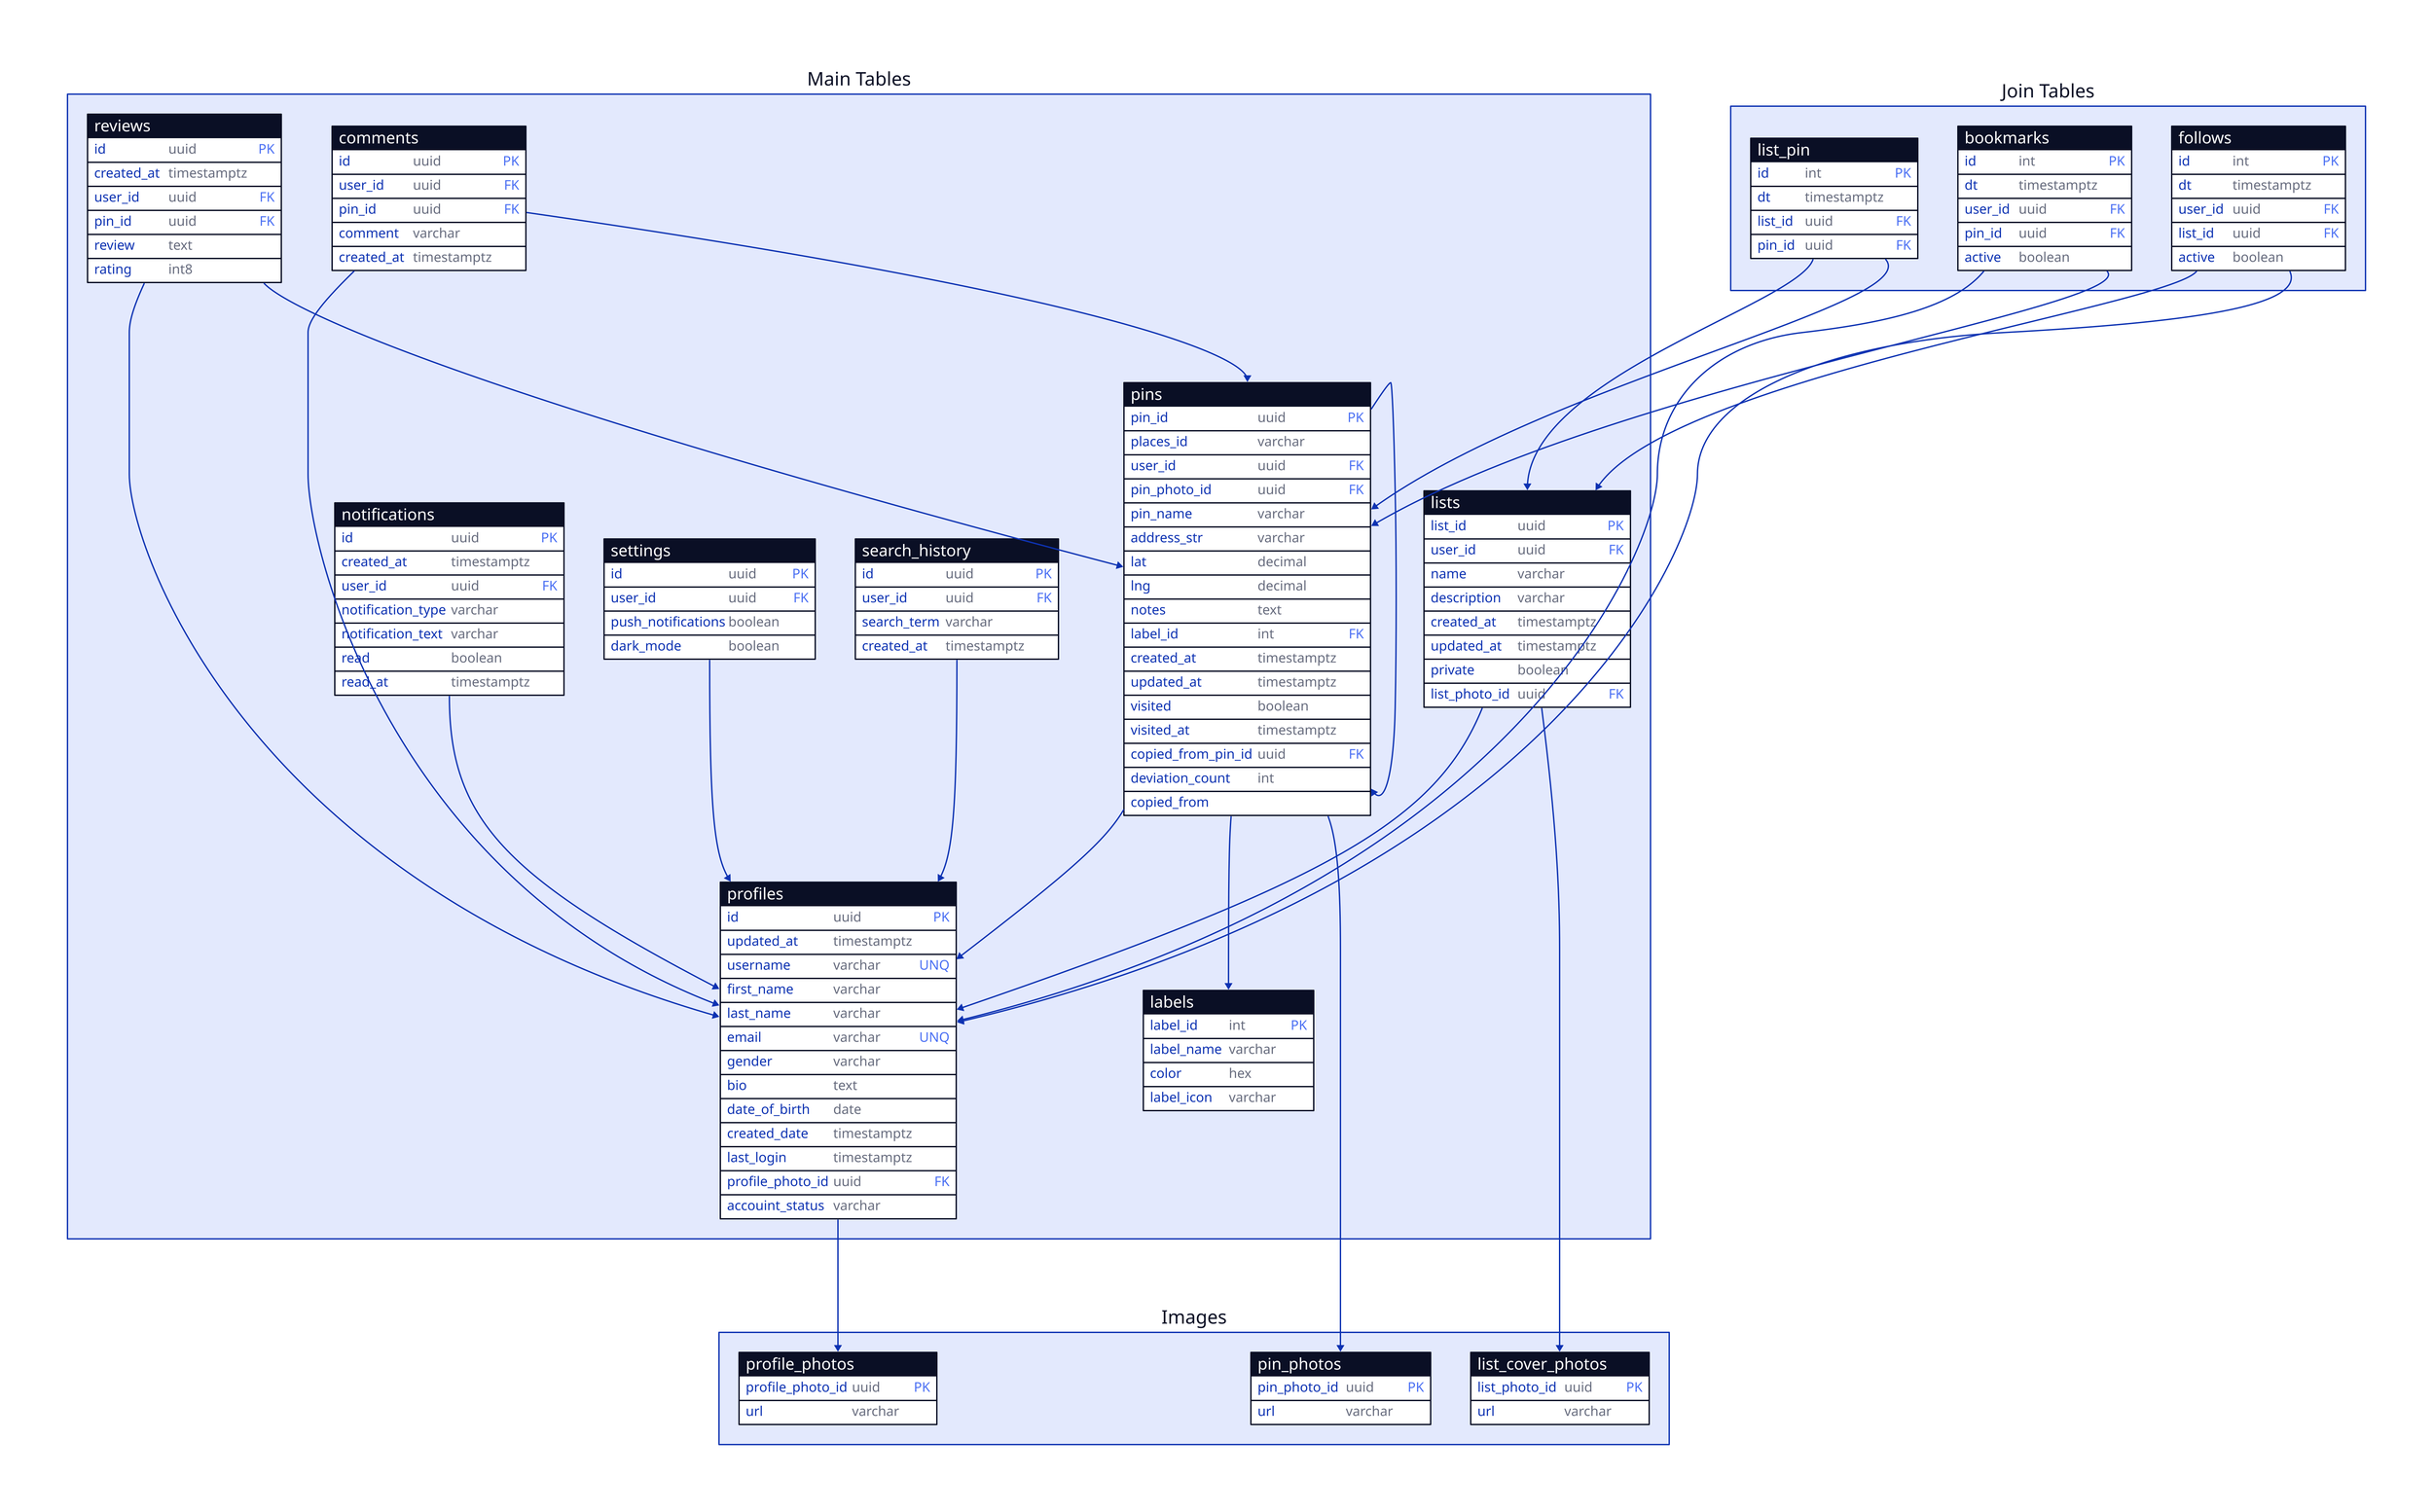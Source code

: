 # Main Tables
tables: "Main Tables" {
  profiles: {
    shape: sql_table
    id: uuid {constraint: primary_key}
    updated_at: timestamptz
    username: varchar {constraint: unique}
    first_name: varchar
    last_name: varchar
    email: varchar {constraint: unique}
    gender: varchar
    bio: text
    date_of_birth: date
    created_date: timestamptz
    last_login: timestamptz
    profile_photo_id: uuid {constraint: foreign_key}
    accouint_status: varchar
  }

  pins: {
    shape: sql_table
    pin_id: uuid {constraint: primary_key}
    places_id: varchar
    user_id: uuid {constraint: foreign_key}
    pin_photo_id: uuid {constraint: foreign_key}
    pin_name: varchar
    address_str: varchar
    lat: decimal
    lng: decimal
    notes: text
    label_id: int {constraint: foreign_key}
    created_at: timestamptz
    updated_at: timestamptz
    visited: boolean
    visited_at: timestamptz
    copied_from_pin_id: uuid {constraint: foreign_key}
    deviation_count: int
  }

  reviews: {
    shape: sql_table
    id: uuid {constraint: primary_key}
    created_at: timestamptz
    user_id: uuid {constraint: foreign_key}
    pin_id: uuid {constraint: foreign_key}
    review: text
    rating: int8
  }

  labels: {
    shape: sql_table
    label_id: int {constraint: primary_key}
    label_name: varchar
    color: hex
    label_icon: varchar
  }

  lists: {
    shape: sql_table
    list_id: uuid {constraint: primary_key}
    user_id: uuid {constraint: foreign_key}
    name: varchar
    description: varchar
    created_at: timestamptz
    updated_at: timestamptz
    private: boolean
    list_photo_id: uuid {constraint: foreign_key}
  }

  comments: {
    shape: sql_table
    id: uuid {constraint: primary_key}
    user_id: uuid {constraint: foreign_key}
    pin_id: uuid {constraint: foreign_key}
    comment: varchar
    created_at: timestamptz
  }

  notifications: {
    shape: sql_table
    id: uuid {constraint: primary_key}
    created_at: timestamptz
    # User to be Notified
    user_id: uuid {constraint: foreign_key}
    notification_type: varchar
    notification_text: varchar
    read: boolean
    read_at: timestamptz
  }

  settings: {
    shape: sql_table
    id: uuid {constraint: primary_key}
    user_id: uuid {constraint: foreign_key}
    push_notifications: boolean
    dark_mode: boolean
  }

  search_history: {
    shape: sql_table
    id: uuid {constraint: primary_key}
    user_id: uuid {constraint: foreign_key}
    search_term: varchar
    created_at: timestamptz
  }

  pins.user_id -> profiles.id
  pins.label_id -> labels.label_id
  pins.copied_from -> pins.pin_id
  reviews.user_id -> profiles.id
  reviews.pin_id -> pins.pin_id
  lists.user_id -> profiles.id
  comments.user_id -> profiles.id
  comments.pin_id -> pins.pin_id
  notifications.user_id -> profiles.id
  settings.user_id -> profiles.id
  search_history.user_id -> profiles.id
}

tables.profiles.profile_photo_id -> images.profile_photos.profile_photo_id
tables.pins.pin_photo_id -> images.pin_photos.pin_photo_id
tables.lists.list_photo_id -> images.list_cover_photos.list_photo_id

# Join Tables
joins: "Join Tables" {
  list_pin: {
    shape: sql_table
    id: int {constraint: primary_key}
    dt: timestamptz
    list_id: uuid {constraint: foreign_key}
    pin_id: uuid {constraint: foreign_key}
  }

  bookmarks: {
    shape: sql_table
    id: int {constraint: primary_key}
    dt: timestamptz
    # The user who Bookmarked the Pin
    user_id: uuid {constraint: foreign_key}
    pin_id: uuid {constraint: foreign_key}
    active: boolean
  }

  follows: {
    shape: sql_table
    id: int {constraint: primary_key}
    dt: timestamptz
    # User who is following the list
    user_id: uuid {constraint: foreign_key}
    list_id: uuid {constraint: foreign_key}
    active: boolean
  }
}

joins.list_pin.list_id -> tables.lists.list_id
joins.list_pin.pin_id -> tables.pins.pin_id
joins.bookmarks.user_id -> tables.profiles.id
joins.bookmarks.pin_id -> tables.pins.pin_id
joins.follows.list_id -> tables.lists.list_id
joins.follows.user_id -> tables.profiles.id

# Images
images: "Images" {
  pin_photos: {
    shape: sql_table
    pin_photo_id: uuid {constraint: primary_key}
    url: varchar
  }

  profile_photos: {
    shape: sql_table
    profile_photo_id: uuid {constraint: primary_key}
    url: varchar
  }

  list_cover_photos: {
    shape: sql_table
    list_photo_id: uuid {constraint: primary_key}
    url: varchar
  }
}
